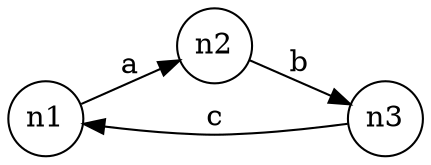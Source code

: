 digraph DFA {
	graph [bb="0,0,194,66",
		rankdir=LR
	];
	node [fixedsize=true,
		label="\N"
	];
	n1	 [height=0.5,
		label=n1,
		pos="18,18",
		shape=circle,
		width=0.5];
	n2	 [height=0.5,
		label=n2,
		pos="96,48",
		shape=circle,
		width=0.5];
	n1 -> n2	 [label=a,
		lp="57,40",
		pos="e,78.906,41.647 35.118,24.362 45.093,28.3 58.12,33.442 69.476,37.925"];
	n3	 [height=0.5,
		label=n3,
		pos="176,18",
		shape=circle,
		width=0.5];
	n2 -> n3	 [label=b,
		lp="136,40",
		pos="e,158.86,24.208 113.16,41.784 123.62,37.762 137.46,32.438 149.4,27.847"];
	n3 -> n1	 [label=c,
		lp="96,14",
		pos="e,35.67,14.042 158.28,14.153 146.08,11.551 129.11,8.3517 114,7 98.064,5.5746 93.932,5.5275 78,7 67.296,7.9893 55.638,9.9676 45.533,\
11.977"];
}
